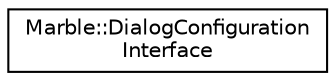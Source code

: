 digraph "Graphical Class Hierarchy"
{
  edge [fontname="Helvetica",fontsize="10",labelfontname="Helvetica",labelfontsize="10"];
  node [fontname="Helvetica",fontsize="10",shape=record];
  rankdir="LR";
  Node1 [label="Marble::DialogConfiguration\lInterface",height=0.2,width=0.4,color="black", fillcolor="white", style="filled",URL="$class_marble_1_1_dialog_configuration_interface.html",tooltip="This interface allows a plugin to provide a QWidget-based configuration dialog which is accessible wi..."];
}
